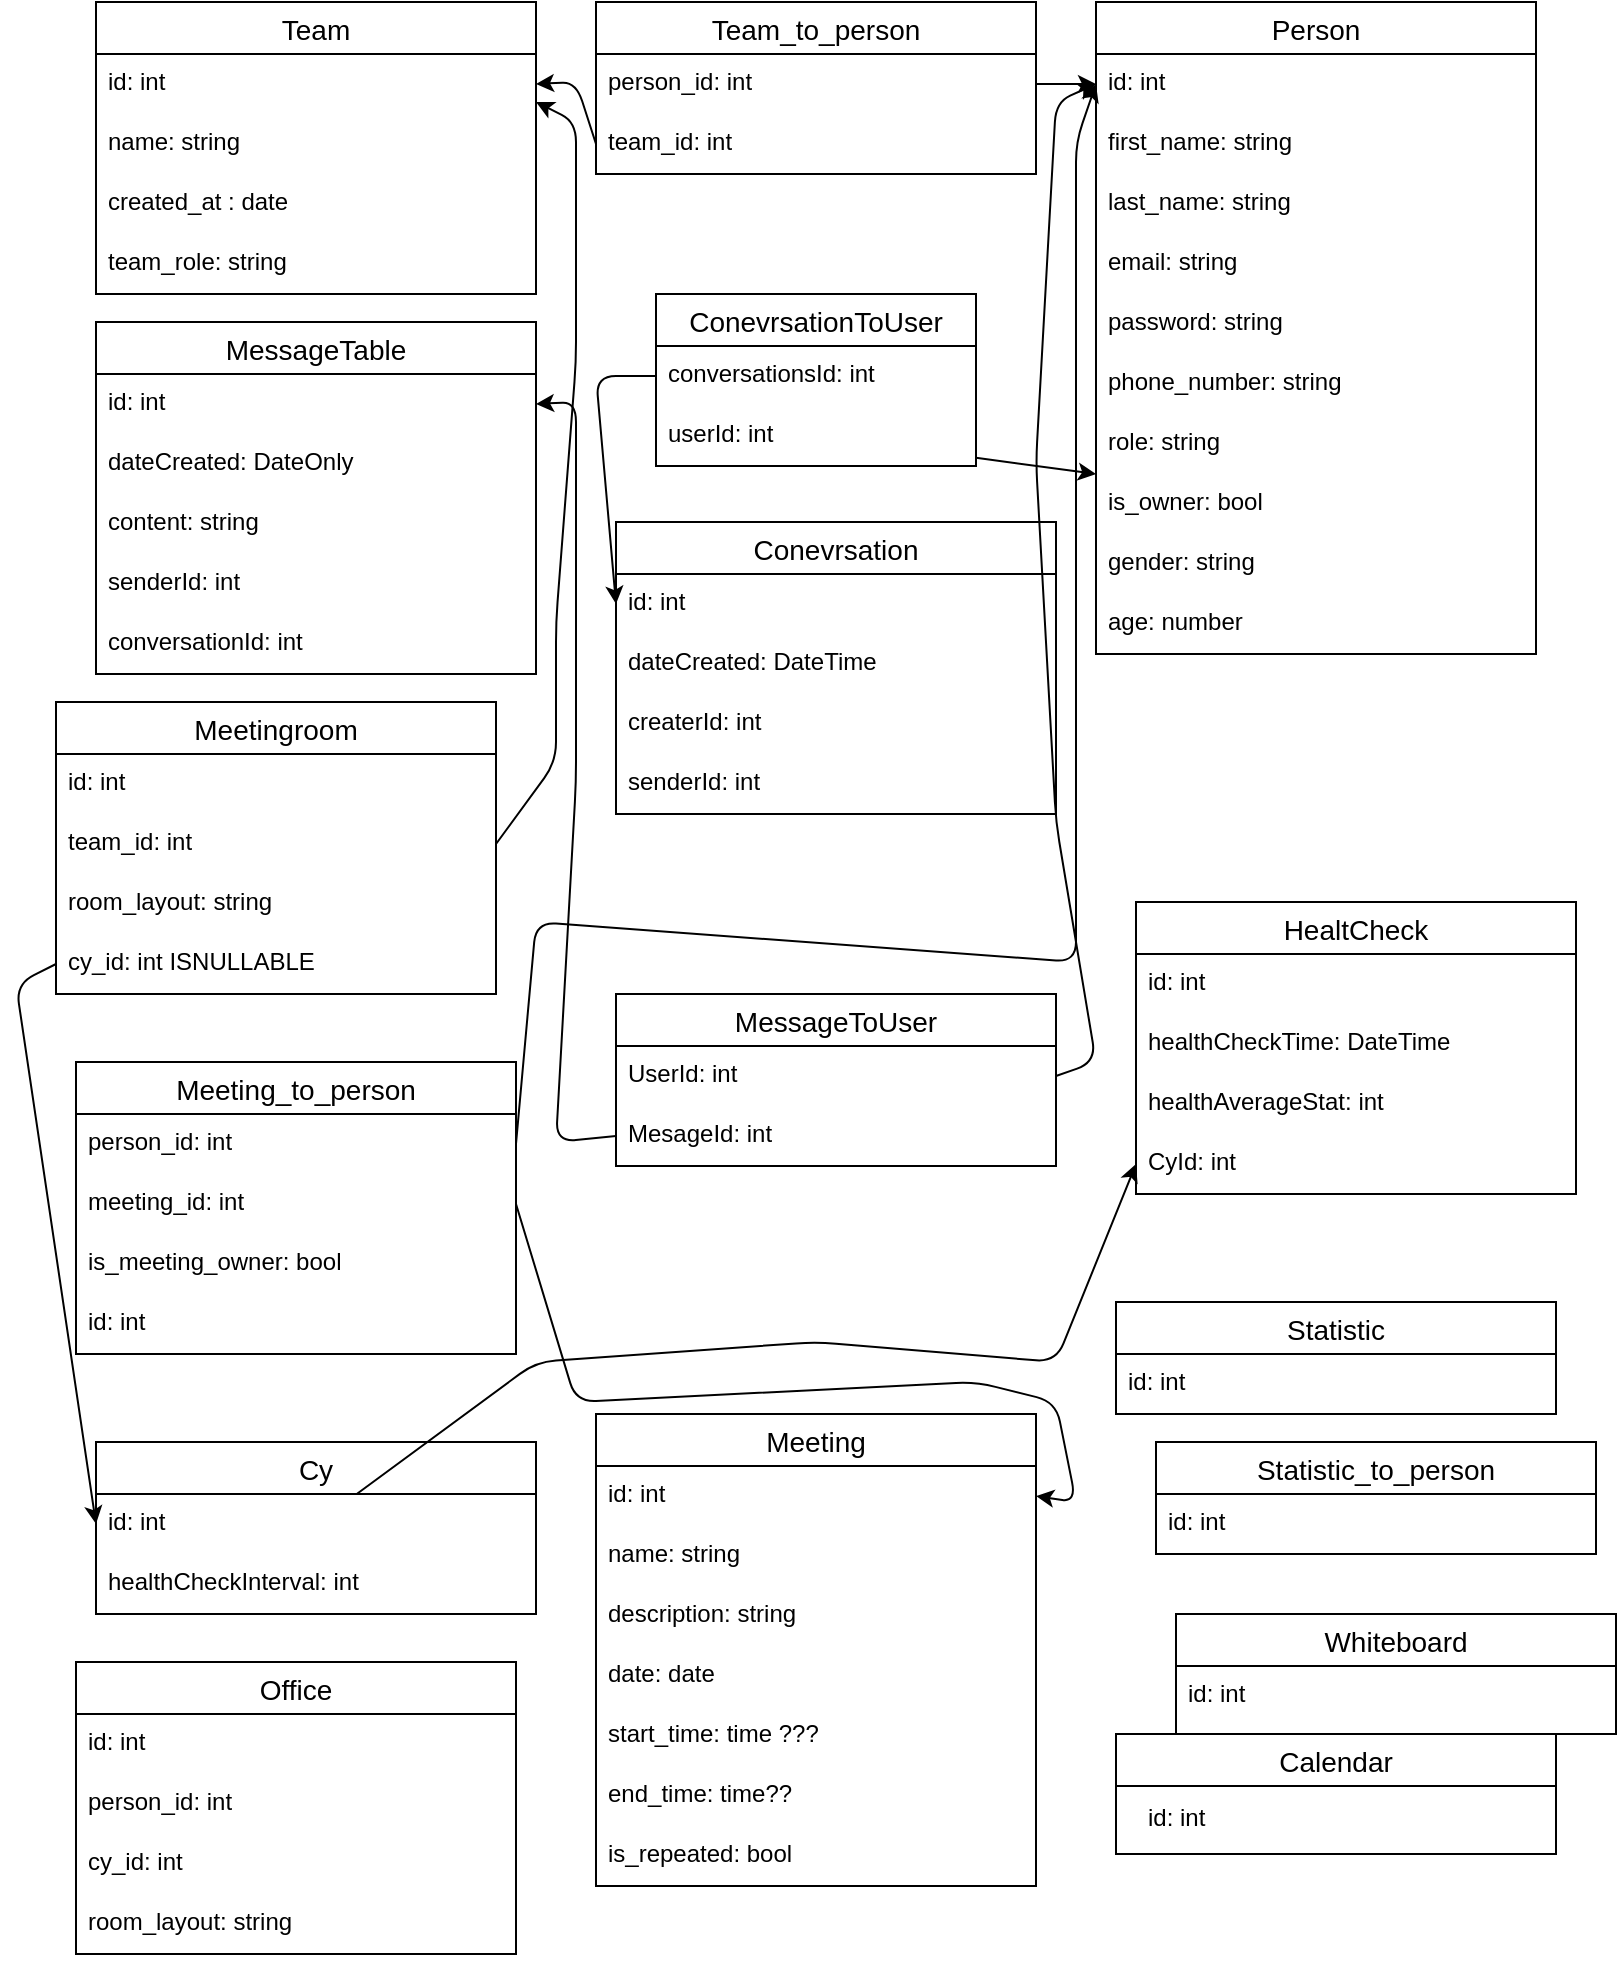 <mxfile><diagram id="rL3BVAhGzlBCSySidw7v" name="Page-1"><mxGraphModel dx="4763" dy="1256" grid="1" gridSize="10" guides="1" tooltips="1" connect="1" arrows="1" fold="1" page="1" pageScale="1" pageWidth="827" pageHeight="1169" math="0" shadow="0"><root><mxCell id="0"/><mxCell id="1" parent="0"/><mxCell id="2" value="Team" style="swimlane;fontStyle=0;childLayout=stackLayout;horizontal=1;startSize=26;horizontalStack=0;resizeParent=1;resizeParentMax=0;resizeLast=0;collapsible=1;marginBottom=0;align=center;fontSize=14;" parent="1" vertex="1"><mxGeometry x="20" y="10" width="220" height="146" as="geometry"/></mxCell><mxCell id="3" value="id: int" style="text;strokeColor=none;fillColor=none;spacingLeft=4;spacingRight=4;overflow=hidden;rotatable=0;points=[[0,0.5],[1,0.5]];portConstraint=eastwest;fontSize=12;" parent="2" vertex="1"><mxGeometry y="26" width="220" height="30" as="geometry"/></mxCell><mxCell id="4" value="name: string" style="text;strokeColor=none;fillColor=none;spacingLeft=4;spacingRight=4;overflow=hidden;rotatable=0;points=[[0,0.5],[1,0.5]];portConstraint=eastwest;fontSize=12;" parent="2" vertex="1"><mxGeometry y="56" width="220" height="30" as="geometry"/></mxCell><mxCell id="12" value="created_at : date" style="text;strokeColor=none;fillColor=none;spacingLeft=4;spacingRight=4;overflow=hidden;rotatable=0;points=[[0,0.5],[1,0.5]];portConstraint=eastwest;fontSize=12;" parent="2" vertex="1"><mxGeometry y="86" width="220" height="30" as="geometry"/></mxCell><mxCell id="13" value="team_role: string" style="text;strokeColor=none;fillColor=none;spacingLeft=4;spacingRight=4;overflow=hidden;rotatable=0;points=[[0,0.5],[1,0.5]];portConstraint=eastwest;fontSize=12;" parent="2" vertex="1"><mxGeometry y="116" width="220" height="30" as="geometry"/></mxCell><mxCell id="21" value="Person" style="swimlane;fontStyle=0;childLayout=stackLayout;horizontal=1;startSize=26;horizontalStack=0;resizeParent=1;resizeParentMax=0;resizeLast=0;collapsible=1;marginBottom=0;align=center;fontSize=14;" parent="1" vertex="1"><mxGeometry x="520" y="10" width="220" height="326" as="geometry"/></mxCell><mxCell id="22" value="id: int" style="text;strokeColor=none;fillColor=none;spacingLeft=4;spacingRight=4;overflow=hidden;rotatable=0;points=[[0,0.5],[1,0.5]];portConstraint=eastwest;fontSize=12;" parent="21" vertex="1"><mxGeometry y="26" width="220" height="30" as="geometry"/></mxCell><mxCell id="23" value="first_name: string" style="text;strokeColor=none;fillColor=none;spacingLeft=4;spacingRight=4;overflow=hidden;rotatable=0;points=[[0,0.5],[1,0.5]];portConstraint=eastwest;fontSize=12;" parent="21" vertex="1"><mxGeometry y="56" width="220" height="30" as="geometry"/></mxCell><mxCell id="24" value="last_name: string" style="text;strokeColor=none;fillColor=none;spacingLeft=4;spacingRight=4;overflow=hidden;rotatable=0;points=[[0,0.5],[1,0.5]];portConstraint=eastwest;fontSize=12;" parent="21" vertex="1"><mxGeometry y="86" width="220" height="30" as="geometry"/></mxCell><mxCell id="25" value="email: string" style="text;strokeColor=none;fillColor=none;spacingLeft=4;spacingRight=4;overflow=hidden;rotatable=0;points=[[0,0.5],[1,0.5]];portConstraint=eastwest;fontSize=12;" parent="21" vertex="1"><mxGeometry y="116" width="220" height="30" as="geometry"/></mxCell><mxCell id="26" value="password: string" style="text;strokeColor=none;fillColor=none;spacingLeft=4;spacingRight=4;overflow=hidden;rotatable=0;points=[[0,0.5],[1,0.5]];portConstraint=eastwest;fontSize=12;" parent="21" vertex="1"><mxGeometry y="146" width="220" height="30" as="geometry"/></mxCell><mxCell id="27" value="phone_number: string" style="text;strokeColor=none;fillColor=none;spacingLeft=4;spacingRight=4;overflow=hidden;rotatable=0;points=[[0,0.5],[1,0.5]];portConstraint=eastwest;fontSize=12;" parent="21" vertex="1"><mxGeometry y="176" width="220" height="30" as="geometry"/></mxCell><mxCell id="28" value="role: string" style="text;strokeColor=none;fillColor=none;spacingLeft=4;spacingRight=4;overflow=hidden;rotatable=0;points=[[0,0.5],[1,0.5]];portConstraint=eastwest;fontSize=12;" parent="21" vertex="1"><mxGeometry y="206" width="220" height="30" as="geometry"/></mxCell><mxCell id="29" value="is_owner: bool" style="text;strokeColor=none;fillColor=none;spacingLeft=4;spacingRight=4;overflow=hidden;rotatable=0;points=[[0,0.5],[1,0.5]];portConstraint=eastwest;fontSize=12;" parent="21" vertex="1"><mxGeometry y="236" width="220" height="30" as="geometry"/></mxCell><mxCell id="30" value="gender: string" style="text;strokeColor=none;fillColor=none;spacingLeft=4;spacingRight=4;overflow=hidden;rotatable=0;points=[[0,0.5],[1,0.5]];portConstraint=eastwest;fontSize=12;" parent="21" vertex="1"><mxGeometry y="266" width="220" height="30" as="geometry"/></mxCell><mxCell id="31" value="age: number" style="text;strokeColor=none;fillColor=none;spacingLeft=4;spacingRight=4;overflow=hidden;rotatable=0;points=[[0,0.5],[1,0.5]];portConstraint=eastwest;fontSize=12;" parent="21" vertex="1"><mxGeometry y="296" width="220" height="30" as="geometry"/></mxCell><mxCell id="34" value="Team_to_person" style="swimlane;fontStyle=0;childLayout=stackLayout;horizontal=1;startSize=26;horizontalStack=0;resizeParent=1;resizeParentMax=0;resizeLast=0;collapsible=1;marginBottom=0;align=center;fontSize=14;" parent="1" vertex="1"><mxGeometry x="270" y="10" width="220" height="86" as="geometry"/></mxCell><mxCell id="35" value="person_id: int" style="text;strokeColor=none;fillColor=none;spacingLeft=4;spacingRight=4;overflow=hidden;rotatable=0;points=[[0,0.5],[1,0.5]];portConstraint=eastwest;fontSize=12;" parent="34" vertex="1"><mxGeometry y="26" width="220" height="30" as="geometry"/></mxCell><mxCell id="36" value="team_id: int" style="text;strokeColor=none;fillColor=none;spacingLeft=4;spacingRight=4;overflow=hidden;rotatable=0;points=[[0,0.5],[1,0.5]];portConstraint=eastwest;fontSize=12;" parent="34" vertex="1"><mxGeometry y="56" width="220" height="30" as="geometry"/></mxCell><mxCell id="40" style="edgeStyle=none;html=1;exitX=0;exitY=0.5;exitDx=0;exitDy=0;entryX=1;entryY=0.5;entryDx=0;entryDy=0;" parent="1" source="36" target="3" edge="1"><mxGeometry relative="1" as="geometry"><Array as="points"><mxPoint x="260" y="50"/></Array></mxGeometry></mxCell><mxCell id="41" style="edgeStyle=none;html=1;exitX=1;exitY=0.5;exitDx=0;exitDy=0;entryX=0;entryY=0.5;entryDx=0;entryDy=0;" parent="1" source="35" target="22" edge="1"><mxGeometry relative="1" as="geometry"/></mxCell><mxCell id="42" value="Meetingroom" style="swimlane;fontStyle=0;childLayout=stackLayout;horizontal=1;startSize=26;horizontalStack=0;resizeParent=1;resizeParentMax=0;resizeLast=0;collapsible=1;marginBottom=0;align=center;fontSize=14;" parent="1" vertex="1"><mxGeometry y="360" width="220" height="146" as="geometry"/></mxCell><mxCell id="43" value="id: int" style="text;strokeColor=none;fillColor=none;spacingLeft=4;spacingRight=4;overflow=hidden;rotatable=0;points=[[0,0.5],[1,0.5]];portConstraint=eastwest;fontSize=12;" parent="42" vertex="1"><mxGeometry y="26" width="220" height="30" as="geometry"/></mxCell><mxCell id="44" value="team_id: int" style="text;strokeColor=none;fillColor=none;spacingLeft=4;spacingRight=4;overflow=hidden;rotatable=0;points=[[0,0.5],[1,0.5]];portConstraint=eastwest;fontSize=12;" parent="42" vertex="1"><mxGeometry y="56" width="220" height="30" as="geometry"/></mxCell><mxCell id="45" value="room_layout: string" style="text;strokeColor=none;fillColor=none;spacingLeft=4;spacingRight=4;overflow=hidden;rotatable=0;points=[[0,0.5],[1,0.5]];portConstraint=eastwest;fontSize=12;" parent="42" vertex="1"><mxGeometry y="86" width="220" height="30" as="geometry"/></mxCell><mxCell id="46" value="cy_id: int ISNULLABLE" style="text;strokeColor=none;fillColor=none;spacingLeft=4;spacingRight=4;overflow=hidden;rotatable=0;points=[[0,0.5],[1,0.5]];portConstraint=eastwest;fontSize=12;" parent="42" vertex="1"><mxGeometry y="116" width="220" height="30" as="geometry"/></mxCell><mxCell id="47" style="edgeStyle=none;html=1;exitX=1;exitY=0.5;exitDx=0;exitDy=0;" parent="1" source="44" edge="1"><mxGeometry relative="1" as="geometry"><mxPoint x="240" y="60" as="targetPoint"/><Array as="points"><mxPoint x="250" y="390"/><mxPoint x="250" y="320"/><mxPoint x="260" y="190"/><mxPoint x="260" y="70"/></Array></mxGeometry></mxCell><mxCell id="48" value="Office" style="swimlane;fontStyle=0;childLayout=stackLayout;horizontal=1;startSize=26;horizontalStack=0;resizeParent=1;resizeParentMax=0;resizeLast=0;collapsible=1;marginBottom=0;align=center;fontSize=14;" parent="1" vertex="1"><mxGeometry x="10" y="840" width="220" height="146" as="geometry"/></mxCell><mxCell id="49" value="id: int" style="text;strokeColor=none;fillColor=none;spacingLeft=4;spacingRight=4;overflow=hidden;rotatable=0;points=[[0,0.5],[1,0.5]];portConstraint=eastwest;fontSize=12;" parent="48" vertex="1"><mxGeometry y="26" width="220" height="30" as="geometry"/></mxCell><mxCell id="50" value="person_id: int" style="text;strokeColor=none;fillColor=none;spacingLeft=4;spacingRight=4;overflow=hidden;rotatable=0;points=[[0,0.5],[1,0.5]];portConstraint=eastwest;fontSize=12;" parent="48" vertex="1"><mxGeometry y="56" width="220" height="30" as="geometry"/></mxCell><mxCell id="52" value="cy_id: int" style="text;strokeColor=none;fillColor=none;spacingLeft=4;spacingRight=4;overflow=hidden;rotatable=0;points=[[0,0.5],[1,0.5]];portConstraint=eastwest;fontSize=12;" parent="48" vertex="1"><mxGeometry y="86" width="220" height="30" as="geometry"/></mxCell><mxCell id="57" value="room_layout: string" style="text;strokeColor=none;fillColor=none;spacingLeft=4;spacingRight=4;overflow=hidden;rotatable=0;points=[[0,0.5],[1,0.5]];portConstraint=eastwest;fontSize=12;" parent="48" vertex="1"><mxGeometry y="116" width="220" height="30" as="geometry"/></mxCell><mxCell id="58" value="Meeting" style="swimlane;fontStyle=0;childLayout=stackLayout;horizontal=1;startSize=26;horizontalStack=0;resizeParent=1;resizeParentMax=0;resizeLast=0;collapsible=1;marginBottom=0;align=center;fontSize=14;" parent="1" vertex="1"><mxGeometry x="270" y="716" width="220" height="236" as="geometry"/></mxCell><mxCell id="59" value="id: int" style="text;strokeColor=none;fillColor=none;spacingLeft=4;spacingRight=4;overflow=hidden;rotatable=0;points=[[0,0.5],[1,0.5]];portConstraint=eastwest;fontSize=12;" parent="58" vertex="1"><mxGeometry y="26" width="220" height="30" as="geometry"/></mxCell><mxCell id="60" value="name: string" style="text;strokeColor=none;fillColor=none;spacingLeft=4;spacingRight=4;overflow=hidden;rotatable=0;points=[[0,0.5],[1,0.5]];portConstraint=eastwest;fontSize=12;" parent="58" vertex="1"><mxGeometry y="56" width="220" height="30" as="geometry"/></mxCell><mxCell id="61" value="description: string" style="text;strokeColor=none;fillColor=none;spacingLeft=4;spacingRight=4;overflow=hidden;rotatable=0;points=[[0,0.5],[1,0.5]];portConstraint=eastwest;fontSize=12;" parent="58" vertex="1"><mxGeometry y="86" width="220" height="30" as="geometry"/></mxCell><mxCell id="62" value="date: date" style="text;strokeColor=none;fillColor=none;spacingLeft=4;spacingRight=4;overflow=hidden;rotatable=0;points=[[0,0.5],[1,0.5]];portConstraint=eastwest;fontSize=12;" parent="58" vertex="1"><mxGeometry y="116" width="220" height="30" as="geometry"/></mxCell><mxCell id="63" value="start_time: time ???" style="text;strokeColor=none;fillColor=none;spacingLeft=4;spacingRight=4;overflow=hidden;rotatable=0;points=[[0,0.5],[1,0.5]];portConstraint=eastwest;fontSize=12;" parent="58" vertex="1"><mxGeometry y="146" width="220" height="30" as="geometry"/></mxCell><mxCell id="64" value="end_time: time??" style="text;strokeColor=none;fillColor=none;spacingLeft=4;spacingRight=4;overflow=hidden;rotatable=0;points=[[0,0.5],[1,0.5]];portConstraint=eastwest;fontSize=12;" parent="58" vertex="1"><mxGeometry y="176" width="220" height="30" as="geometry"/></mxCell><mxCell id="65" value="is_repeated: bool" style="text;strokeColor=none;fillColor=none;spacingLeft=4;spacingRight=4;overflow=hidden;rotatable=0;points=[[0,0.5],[1,0.5]];portConstraint=eastwest;fontSize=12;" parent="58" vertex="1"><mxGeometry y="206" width="220" height="30" as="geometry"/></mxCell><mxCell id="66" value="Meeting_to_person" style="swimlane;fontStyle=0;childLayout=stackLayout;horizontal=1;startSize=26;horizontalStack=0;resizeParent=1;resizeParentMax=0;resizeLast=0;collapsible=1;marginBottom=0;align=center;fontSize=14;" parent="1" vertex="1"><mxGeometry x="10" y="540" width="220" height="146" as="geometry"/></mxCell><mxCell id="67" value="person_id: int" style="text;strokeColor=none;fillColor=none;spacingLeft=4;spacingRight=4;overflow=hidden;rotatable=0;points=[[0,0.5],[1,0.5]];portConstraint=eastwest;fontSize=12;" parent="66" vertex="1"><mxGeometry y="26" width="220" height="30" as="geometry"/></mxCell><mxCell id="68" value="meeting_id: int" style="text;strokeColor=none;fillColor=none;spacingLeft=4;spacingRight=4;overflow=hidden;rotatable=0;points=[[0,0.5],[1,0.5]];portConstraint=eastwest;fontSize=12;" parent="66" vertex="1"><mxGeometry y="56" width="220" height="30" as="geometry"/></mxCell><mxCell id="70" value="is_meeting_owner: bool" style="text;strokeColor=none;fillColor=none;spacingLeft=4;spacingRight=4;overflow=hidden;rotatable=0;points=[[0,0.5],[1,0.5]];portConstraint=eastwest;fontSize=12;" parent="66" vertex="1"><mxGeometry y="86" width="220" height="30" as="geometry"/></mxCell><mxCell id="93" value="id: int" style="text;strokeColor=none;fillColor=none;spacingLeft=4;spacingRight=4;overflow=hidden;rotatable=0;points=[[0,0.5],[1,0.5]];portConstraint=eastwest;fontSize=12;" parent="66" vertex="1"><mxGeometry y="116" width="220" height="30" as="geometry"/></mxCell><mxCell id="72" style="edgeStyle=none;html=1;exitX=1;exitY=0.5;exitDx=0;exitDy=0;entryX=0;entryY=0.5;entryDx=0;entryDy=0;" parent="1" source="67" target="22" edge="1"><mxGeometry relative="1" as="geometry"><Array as="points"><mxPoint x="240" y="470"/><mxPoint x="510" y="490"/><mxPoint x="510" y="281"/><mxPoint x="510" y="180"/><mxPoint x="510" y="80"/></Array></mxGeometry></mxCell><mxCell id="73" style="edgeStyle=none;html=1;exitX=1;exitY=0.5;exitDx=0;exitDy=0;entryX=1;entryY=0.5;entryDx=0;entryDy=0;" parent="1" source="68" target="59" edge="1"><mxGeometry relative="1" as="geometry"><Array as="points"><mxPoint x="260" y="710"/><mxPoint x="460" y="700"/><mxPoint x="500" y="710"/><mxPoint x="510" y="760"/></Array></mxGeometry></mxCell><mxCell id="74" value="Cy" style="swimlane;fontStyle=0;childLayout=stackLayout;horizontal=1;startSize=26;horizontalStack=0;resizeParent=1;resizeParentMax=0;resizeLast=0;collapsible=1;marginBottom=0;align=center;fontSize=14;" parent="1" vertex="1"><mxGeometry x="20" y="730" width="220" height="86" as="geometry"/></mxCell><mxCell id="75" value="id: int" style="text;strokeColor=none;fillColor=none;spacingLeft=4;spacingRight=4;overflow=hidden;rotatable=0;points=[[0,0.5],[1,0.5]];portConstraint=eastwest;fontSize=12;" parent="74" vertex="1"><mxGeometry y="26" width="220" height="30" as="geometry"/></mxCell><mxCell id="76" value="healthCheckInterval: int" style="text;strokeColor=none;fillColor=none;spacingLeft=4;spacingRight=4;overflow=hidden;rotatable=0;points=[[0,0.5],[1,0.5]];portConstraint=eastwest;fontSize=12;" parent="74" vertex="1"><mxGeometry y="56" width="220" height="30" as="geometry"/></mxCell><mxCell id="79" style="edgeStyle=none;html=1;exitX=0;exitY=0.5;exitDx=0;exitDy=0;entryX=0;entryY=0.5;entryDx=0;entryDy=0;" parent="1" source="46" target="75" edge="1"><mxGeometry relative="1" as="geometry"><Array as="points"><mxPoint x="-20" y="501"/></Array></mxGeometry></mxCell><mxCell id="80" value="Statistic" style="swimlane;fontStyle=0;childLayout=stackLayout;horizontal=1;startSize=26;horizontalStack=0;resizeParent=1;resizeParentMax=0;resizeLast=0;collapsible=1;marginBottom=0;align=center;fontSize=14;" parent="1" vertex="1"><mxGeometry x="530" y="660" width="220" height="56" as="geometry"/></mxCell><mxCell id="81" value="id: int" style="text;strokeColor=none;fillColor=none;spacingLeft=4;spacingRight=4;overflow=hidden;rotatable=0;points=[[0,0.5],[1,0.5]];portConstraint=eastwest;fontSize=12;" parent="80" vertex="1"><mxGeometry y="26" width="220" height="30" as="geometry"/></mxCell><mxCell id="85" value="Statistic_to_person" style="swimlane;fontStyle=0;childLayout=stackLayout;horizontal=1;startSize=26;horizontalStack=0;resizeParent=1;resizeParentMax=0;resizeLast=0;collapsible=1;marginBottom=0;align=center;fontSize=14;" parent="1" vertex="1"><mxGeometry x="550" y="730" width="220" height="56" as="geometry"/></mxCell><mxCell id="86" value="id: int" style="text;strokeColor=none;fillColor=none;spacingLeft=4;spacingRight=4;overflow=hidden;rotatable=0;points=[[0,0.5],[1,0.5]];portConstraint=eastwest;fontSize=12;" parent="85" vertex="1"><mxGeometry y="26" width="220" height="30" as="geometry"/></mxCell><mxCell id="87" value="Calendar" style="swimlane;fontStyle=0;childLayout=stackLayout;horizontal=1;startSize=26;horizontalStack=0;resizeParent=1;resizeParentMax=0;resizeLast=0;collapsible=1;marginBottom=0;align=center;fontSize=14;" parent="1" vertex="1"><mxGeometry x="530" y="876" width="220" height="60" as="geometry"/></mxCell><mxCell id="91" value="Whiteboard" style="swimlane;fontStyle=0;childLayout=stackLayout;horizontal=1;startSize=26;horizontalStack=0;resizeParent=1;resizeParentMax=0;resizeLast=0;collapsible=1;marginBottom=0;align=center;fontSize=14;" parent="1" vertex="1"><mxGeometry x="560" y="816" width="220" height="60" as="geometry"/></mxCell><mxCell id="92" value="id: int" style="text;strokeColor=none;fillColor=none;spacingLeft=4;spacingRight=4;overflow=hidden;rotatable=0;points=[[0,0.5],[1,0.5]];portConstraint=eastwest;fontSize=12;" parent="91" vertex="1"><mxGeometry y="26" width="220" height="34" as="geometry"/></mxCell><mxCell id="94" value="HealtCheck" style="swimlane;fontStyle=0;childLayout=stackLayout;horizontal=1;startSize=26;horizontalStack=0;resizeParent=1;resizeParentMax=0;resizeLast=0;collapsible=1;marginBottom=0;align=center;fontSize=14;" parent="1" vertex="1"><mxGeometry x="540" y="460" width="220" height="146" as="geometry"/></mxCell><mxCell id="95" value="id: int" style="text;strokeColor=none;fillColor=none;spacingLeft=4;spacingRight=4;overflow=hidden;rotatable=0;points=[[0,0.5],[1,0.5]];portConstraint=eastwest;fontSize=12;" parent="94" vertex="1"><mxGeometry y="26" width="220" height="30" as="geometry"/></mxCell><mxCell id="96" value="healthCheckTime: DateTime" style="text;strokeColor=none;fillColor=none;spacingLeft=4;spacingRight=4;overflow=hidden;rotatable=0;points=[[0,0.5],[1,0.5]];portConstraint=eastwest;fontSize=12;" parent="94" vertex="1"><mxGeometry y="56" width="220" height="30" as="geometry"/></mxCell><mxCell id="97" value="healthAverageStat: int" style="text;strokeColor=none;fillColor=none;spacingLeft=4;spacingRight=4;overflow=hidden;rotatable=0;points=[[0,0.5],[1,0.5]];portConstraint=eastwest;fontSize=12;" parent="94" vertex="1"><mxGeometry y="86" width="220" height="30" as="geometry"/></mxCell><mxCell id="106" value="CyId: int" style="text;strokeColor=none;fillColor=none;spacingLeft=4;spacingRight=4;overflow=hidden;rotatable=0;points=[[0,0.5],[1,0.5]];portConstraint=eastwest;fontSize=12;" parent="94" vertex="1"><mxGeometry y="116" width="220" height="30" as="geometry"/></mxCell><mxCell id="107" value="" style="edgeStyle=none;html=1;entryX=0;entryY=0.5;entryDx=0;entryDy=0;" parent="1" source="75" target="106" edge="1"><mxGeometry relative="1" as="geometry"><mxPoint x="630" y="430" as="targetPoint"/><Array as="points"><mxPoint x="240" y="690"/><mxPoint x="380" y="680"/><mxPoint x="500" y="690"/></Array></mxGeometry></mxCell><mxCell id="108" value="MessageTable" style="swimlane;fontStyle=0;childLayout=stackLayout;horizontal=1;startSize=26;horizontalStack=0;resizeParent=1;resizeParentMax=0;resizeLast=0;collapsible=1;marginBottom=0;align=center;fontSize=14;" parent="1" vertex="1"><mxGeometry x="20" y="170" width="220" height="176" as="geometry"/></mxCell><mxCell id="109" value="id: int" style="text;strokeColor=none;fillColor=none;spacingLeft=4;spacingRight=4;overflow=hidden;rotatable=0;points=[[0,0.5],[1,0.5]];portConstraint=eastwest;fontSize=12;" parent="108" vertex="1"><mxGeometry y="26" width="220" height="30" as="geometry"/></mxCell><mxCell id="111" value="dateCreated: DateOnly" style="text;strokeColor=none;fillColor=none;spacingLeft=4;spacingRight=4;overflow=hidden;rotatable=0;points=[[0,0.5],[1,0.5]];portConstraint=eastwest;fontSize=12;" parent="108" vertex="1"><mxGeometry y="56" width="220" height="30" as="geometry"/></mxCell><mxCell id="112" value="content: string" style="text;strokeColor=none;fillColor=none;spacingLeft=4;spacingRight=4;overflow=hidden;rotatable=0;points=[[0,0.5],[1,0.5]];portConstraint=eastwest;fontSize=12;" parent="108" vertex="1"><mxGeometry y="86" width="220" height="30" as="geometry"/></mxCell><mxCell id="113" value="senderId: int" style="text;strokeColor=none;fillColor=none;spacingLeft=4;spacingRight=4;overflow=hidden;rotatable=0;points=[[0,0.5],[1,0.5]];portConstraint=eastwest;fontSize=12;" parent="108" vertex="1"><mxGeometry y="116" width="220" height="30" as="geometry"/></mxCell><mxCell id="114" value="conversationId: int" style="text;strokeColor=none;fillColor=none;spacingLeft=4;spacingRight=4;overflow=hidden;rotatable=0;points=[[0,0.5],[1,0.5]];portConstraint=eastwest;fontSize=12;" parent="108" vertex="1"><mxGeometry y="146" width="220" height="30" as="geometry"/></mxCell><mxCell id="88" value="id: int" style="text;strokeColor=none;fillColor=none;spacingLeft=4;spacingRight=4;overflow=hidden;rotatable=0;points=[[0,0.5],[1,0.5]];portConstraint=eastwest;fontSize=12;" parent="1" vertex="1"><mxGeometry x="540" y="904" width="220" height="34" as="geometry"/></mxCell><mxCell id="116" value="Conevrsation" style="swimlane;fontStyle=0;childLayout=stackLayout;horizontal=1;startSize=26;horizontalStack=0;resizeParent=1;resizeParentMax=0;resizeLast=0;collapsible=1;marginBottom=0;align=center;fontSize=14;" parent="1" vertex="1"><mxGeometry x="280" y="270" width="220" height="146" as="geometry"/></mxCell><mxCell id="117" value="id: int" style="text;strokeColor=none;fillColor=none;spacingLeft=4;spacingRight=4;overflow=hidden;rotatable=0;points=[[0,0.5],[1,0.5]];portConstraint=eastwest;fontSize=12;" parent="116" vertex="1"><mxGeometry y="26" width="220" height="30" as="geometry"/></mxCell><mxCell id="118" value="dateCreated: DateTime" style="text;strokeColor=none;fillColor=none;spacingLeft=4;spacingRight=4;overflow=hidden;rotatable=0;points=[[0,0.5],[1,0.5]];portConstraint=eastwest;fontSize=12;" parent="116" vertex="1"><mxGeometry y="56" width="220" height="30" as="geometry"/></mxCell><mxCell id="119" value="createrId: int" style="text;strokeColor=none;fillColor=none;spacingLeft=4;spacingRight=4;overflow=hidden;rotatable=0;points=[[0,0.5],[1,0.5]];portConstraint=eastwest;fontSize=12;" parent="116" vertex="1"><mxGeometry y="86" width="220" height="30" as="geometry"/></mxCell><mxCell id="120" value="senderId: int" style="text;strokeColor=none;fillColor=none;spacingLeft=4;spacingRight=4;overflow=hidden;rotatable=0;points=[[0,0.5],[1,0.5]];portConstraint=eastwest;fontSize=12;" parent="116" vertex="1"><mxGeometry y="116" width="220" height="30" as="geometry"/></mxCell><mxCell id="123" value="ConevrsationToUser" style="swimlane;fontStyle=0;childLayout=stackLayout;horizontal=1;startSize=26;horizontalStack=0;resizeParent=1;resizeParentMax=0;resizeLast=0;collapsible=1;marginBottom=0;align=center;fontSize=14;" parent="1" vertex="1"><mxGeometry x="300" y="156" width="160" height="86" as="geometry"/></mxCell><mxCell id="124" value="conversationsId: int" style="text;strokeColor=none;fillColor=none;spacingLeft=4;spacingRight=4;overflow=hidden;rotatable=0;points=[[0,0.5],[1,0.5]];portConstraint=eastwest;fontSize=12;" parent="123" vertex="1"><mxGeometry y="26" width="160" height="30" as="geometry"/></mxCell><mxCell id="125" value="userId: int" style="text;strokeColor=none;fillColor=none;spacingLeft=4;spacingRight=4;overflow=hidden;rotatable=0;points=[[0,0.5],[1,0.5]];portConstraint=eastwest;fontSize=12;" parent="123" vertex="1"><mxGeometry y="56" width="160" height="30" as="geometry"/></mxCell><mxCell id="130" value="" style="edgeStyle=none;html=1;entryX=0;entryY=0.5;entryDx=0;entryDy=0;exitX=0;exitY=0.5;exitDx=0;exitDy=0;" parent="1" source="124" target="117" edge="1"><mxGeometry relative="1" as="geometry"><mxPoint x="240" y="480" as="targetPoint"/><Array as="points"><mxPoint x="270" y="197"/></Array></mxGeometry></mxCell><mxCell id="131" value="" style="edgeStyle=none;html=1;" parent="1" source="125" target="29" edge="1"><mxGeometry relative="1" as="geometry"/></mxCell><mxCell id="132" value="MessageToUser" style="swimlane;fontStyle=0;childLayout=stackLayout;horizontal=1;startSize=26;horizontalStack=0;resizeParent=1;resizeParentMax=0;resizeLast=0;collapsible=1;marginBottom=0;align=center;fontSize=14;" parent="1" vertex="1"><mxGeometry x="280" y="506" width="220" height="86" as="geometry"/></mxCell><mxCell id="133" value="UserId: int" style="text;strokeColor=none;fillColor=none;spacingLeft=4;spacingRight=4;overflow=hidden;rotatable=0;points=[[0,0.5],[1,0.5]];portConstraint=eastwest;fontSize=12;" parent="132" vertex="1"><mxGeometry y="26" width="220" height="30" as="geometry"/></mxCell><mxCell id="134" value="MesageId: int" style="text;strokeColor=none;fillColor=none;spacingLeft=4;spacingRight=4;overflow=hidden;rotatable=0;points=[[0,0.5],[1,0.5]];portConstraint=eastwest;fontSize=12;" parent="132" vertex="1"><mxGeometry y="56" width="220" height="30" as="geometry"/></mxCell><mxCell id="140" value="" style="edgeStyle=none;html=1;exitX=1;exitY=0.5;exitDx=0;exitDy=0;entryX=0;entryY=0.5;entryDx=0;entryDy=0;" parent="1" source="133" target="22" edge="1"><mxGeometry relative="1" as="geometry"><Array as="points"><mxPoint x="520" y="540"/><mxPoint x="500" y="420"/><mxPoint x="490" y="240"/><mxPoint x="500" y="60"/></Array></mxGeometry></mxCell><mxCell id="141" value="" style="edgeStyle=none;html=1;entryX=1;entryY=0.5;entryDx=0;entryDy=0;exitX=0;exitY=0.5;exitDx=0;exitDy=0;" parent="1" source="134" target="109" edge="1"><mxGeometry relative="1" as="geometry"><mxPoint x="240" y="570" as="targetPoint"/><Array as="points"><mxPoint x="250" y="580"/><mxPoint x="260" y="400"/><mxPoint x="260" y="210"/></Array></mxGeometry></mxCell></root></mxGraphModel></diagram></mxfile>